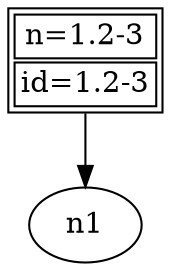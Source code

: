 digraph "test.digraph" {
  "n=1.2-3" [ label=<<TABLE><TR><TD>n=1.2-3</TD></TR><TR><TD>id=1.2-3</TD></TR></TABLE>> margin="0" shape="none" ]
  "n1"
  "n=1.2-3" -> "n1"
}
